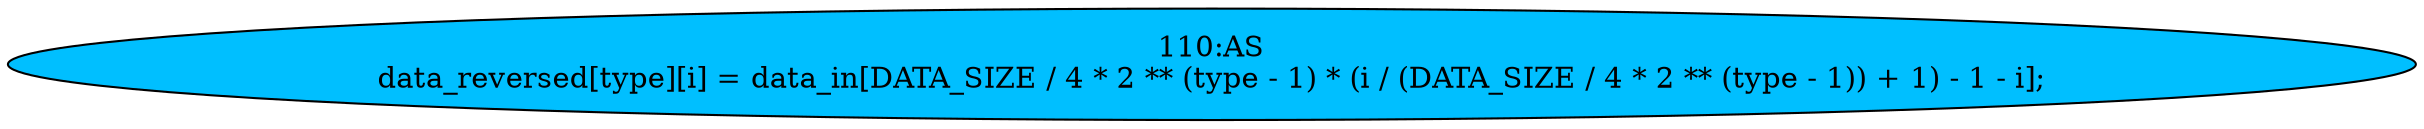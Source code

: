 strict digraph "" {
	node [label="\N"];
	"110:AS"	 [ast="<pyverilog.vparser.ast.Assign object at 0x7f3b5e3c9050>",
		def_var="['data_reversed']",
		fillcolor=deepskyblue,
		label="110:AS
data_reversed[type][i] = data_in[DATA_SIZE / 4 * 2 ** (type - 1) * (i / (DATA_SIZE / 4 * 2 ** (type - 1)) + 1) - 1 - i];",
		statements="[]",
		style=filled,
		typ=Assign,
		use_var="['data_in', 'type', 'i', 'type', 'i']"];
}

